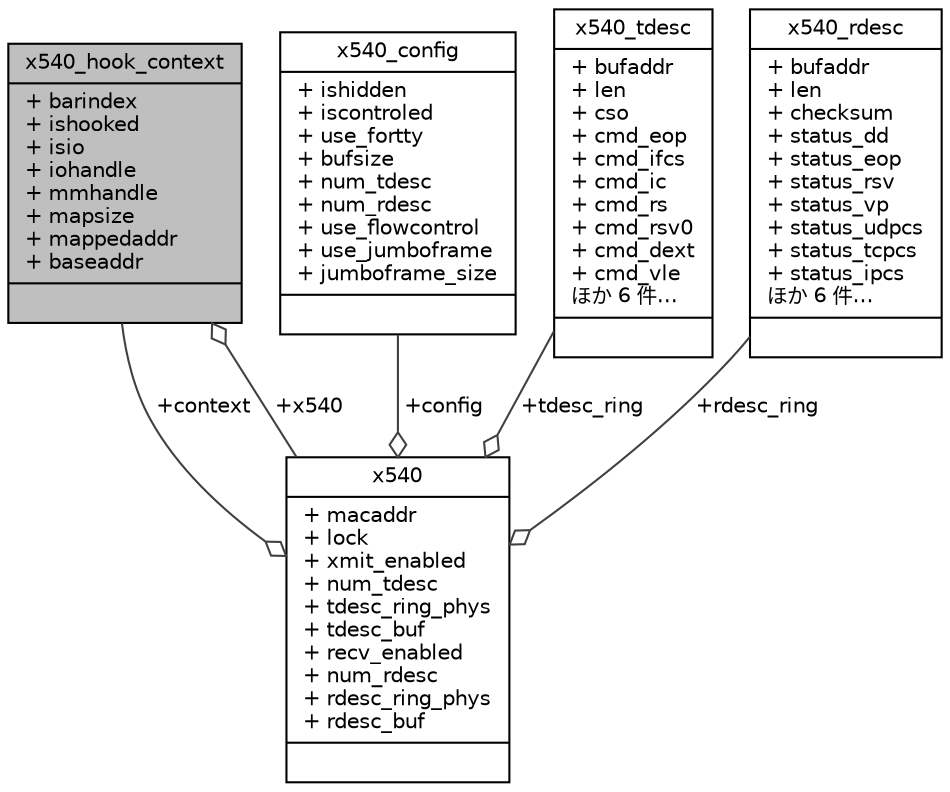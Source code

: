 digraph "x540_hook_context"
{
 // LATEX_PDF_SIZE
  edge [fontname="Helvetica",fontsize="10",labelfontname="Helvetica",labelfontsize="10"];
  node [fontname="Helvetica",fontsize="10",shape=record];
  Node1 [label="{x540_hook_context\n|+ barindex\l+ ishooked\l+ isio\l+ iohandle\l+ mmhandle\l+ mapsize\l+ mappedaddr\l+ baseaddr\l|}",height=0.2,width=0.4,color="black", fillcolor="grey75", style="filled", fontcolor="black",tooltip=" "];
  Node2 -> Node1 [color="grey25",fontsize="10",style="solid",label=" +x540" ,arrowhead="odiamond",fontname="Helvetica"];
  Node2 [label="{x540\n|+ macaddr\l+ lock\l+ xmit_enabled\l+ num_tdesc\l+ tdesc_ring_phys\l+ tdesc_buf\l+ recv_enabled\l+ num_rdesc\l+ rdesc_ring_phys\l+ rdesc_buf\l|}",height=0.2,width=0.4,color="black", fillcolor="white", style="filled",URL="$structx540.html",tooltip=" "];
  Node3 -> Node2 [color="grey25",fontsize="10",style="solid",label=" +config" ,arrowhead="odiamond",fontname="Helvetica"];
  Node3 [label="{x540_config\n|+ ishidden\l+ iscontroled\l+ use_fortty\l+ bufsize\l+ num_tdesc\l+ num_rdesc\l+ use_flowcontrol\l+ use_jumboframe\l+ jumboframe_size\l|}",height=0.2,width=0.4,color="black", fillcolor="white", style="filled",URL="$structx540__config.html",tooltip=" "];
  Node4 -> Node2 [color="grey25",fontsize="10",style="solid",label=" +tdesc_ring" ,arrowhead="odiamond",fontname="Helvetica"];
  Node4 [label="{x540_tdesc\n|+ bufaddr\l+ len\l+ cso\l+ cmd_eop\l+ cmd_ifcs\l+ cmd_ic\l+ cmd_rs\l+ cmd_rsv0\l+ cmd_dext\l+ cmd_vle\lほか 6 件…\l|}",height=0.2,width=0.4,color="black", fillcolor="white", style="filled",URL="$structx540__tdesc.html",tooltip=" "];
  Node5 -> Node2 [color="grey25",fontsize="10",style="solid",label=" +rdesc_ring" ,arrowhead="odiamond",fontname="Helvetica"];
  Node5 [label="{x540_rdesc\n|+ bufaddr\l+ len\l+ checksum\l+ status_dd\l+ status_eop\l+ status_rsv\l+ status_vp\l+ status_udpcs\l+ status_tcpcs\l+ status_ipcs\lほか 6 件…\l|}",height=0.2,width=0.4,color="black", fillcolor="white", style="filled",URL="$structx540__rdesc.html",tooltip=" "];
  Node1 -> Node2 [color="grey25",fontsize="10",style="solid",label=" +context" ,arrowhead="odiamond",fontname="Helvetica"];
}
